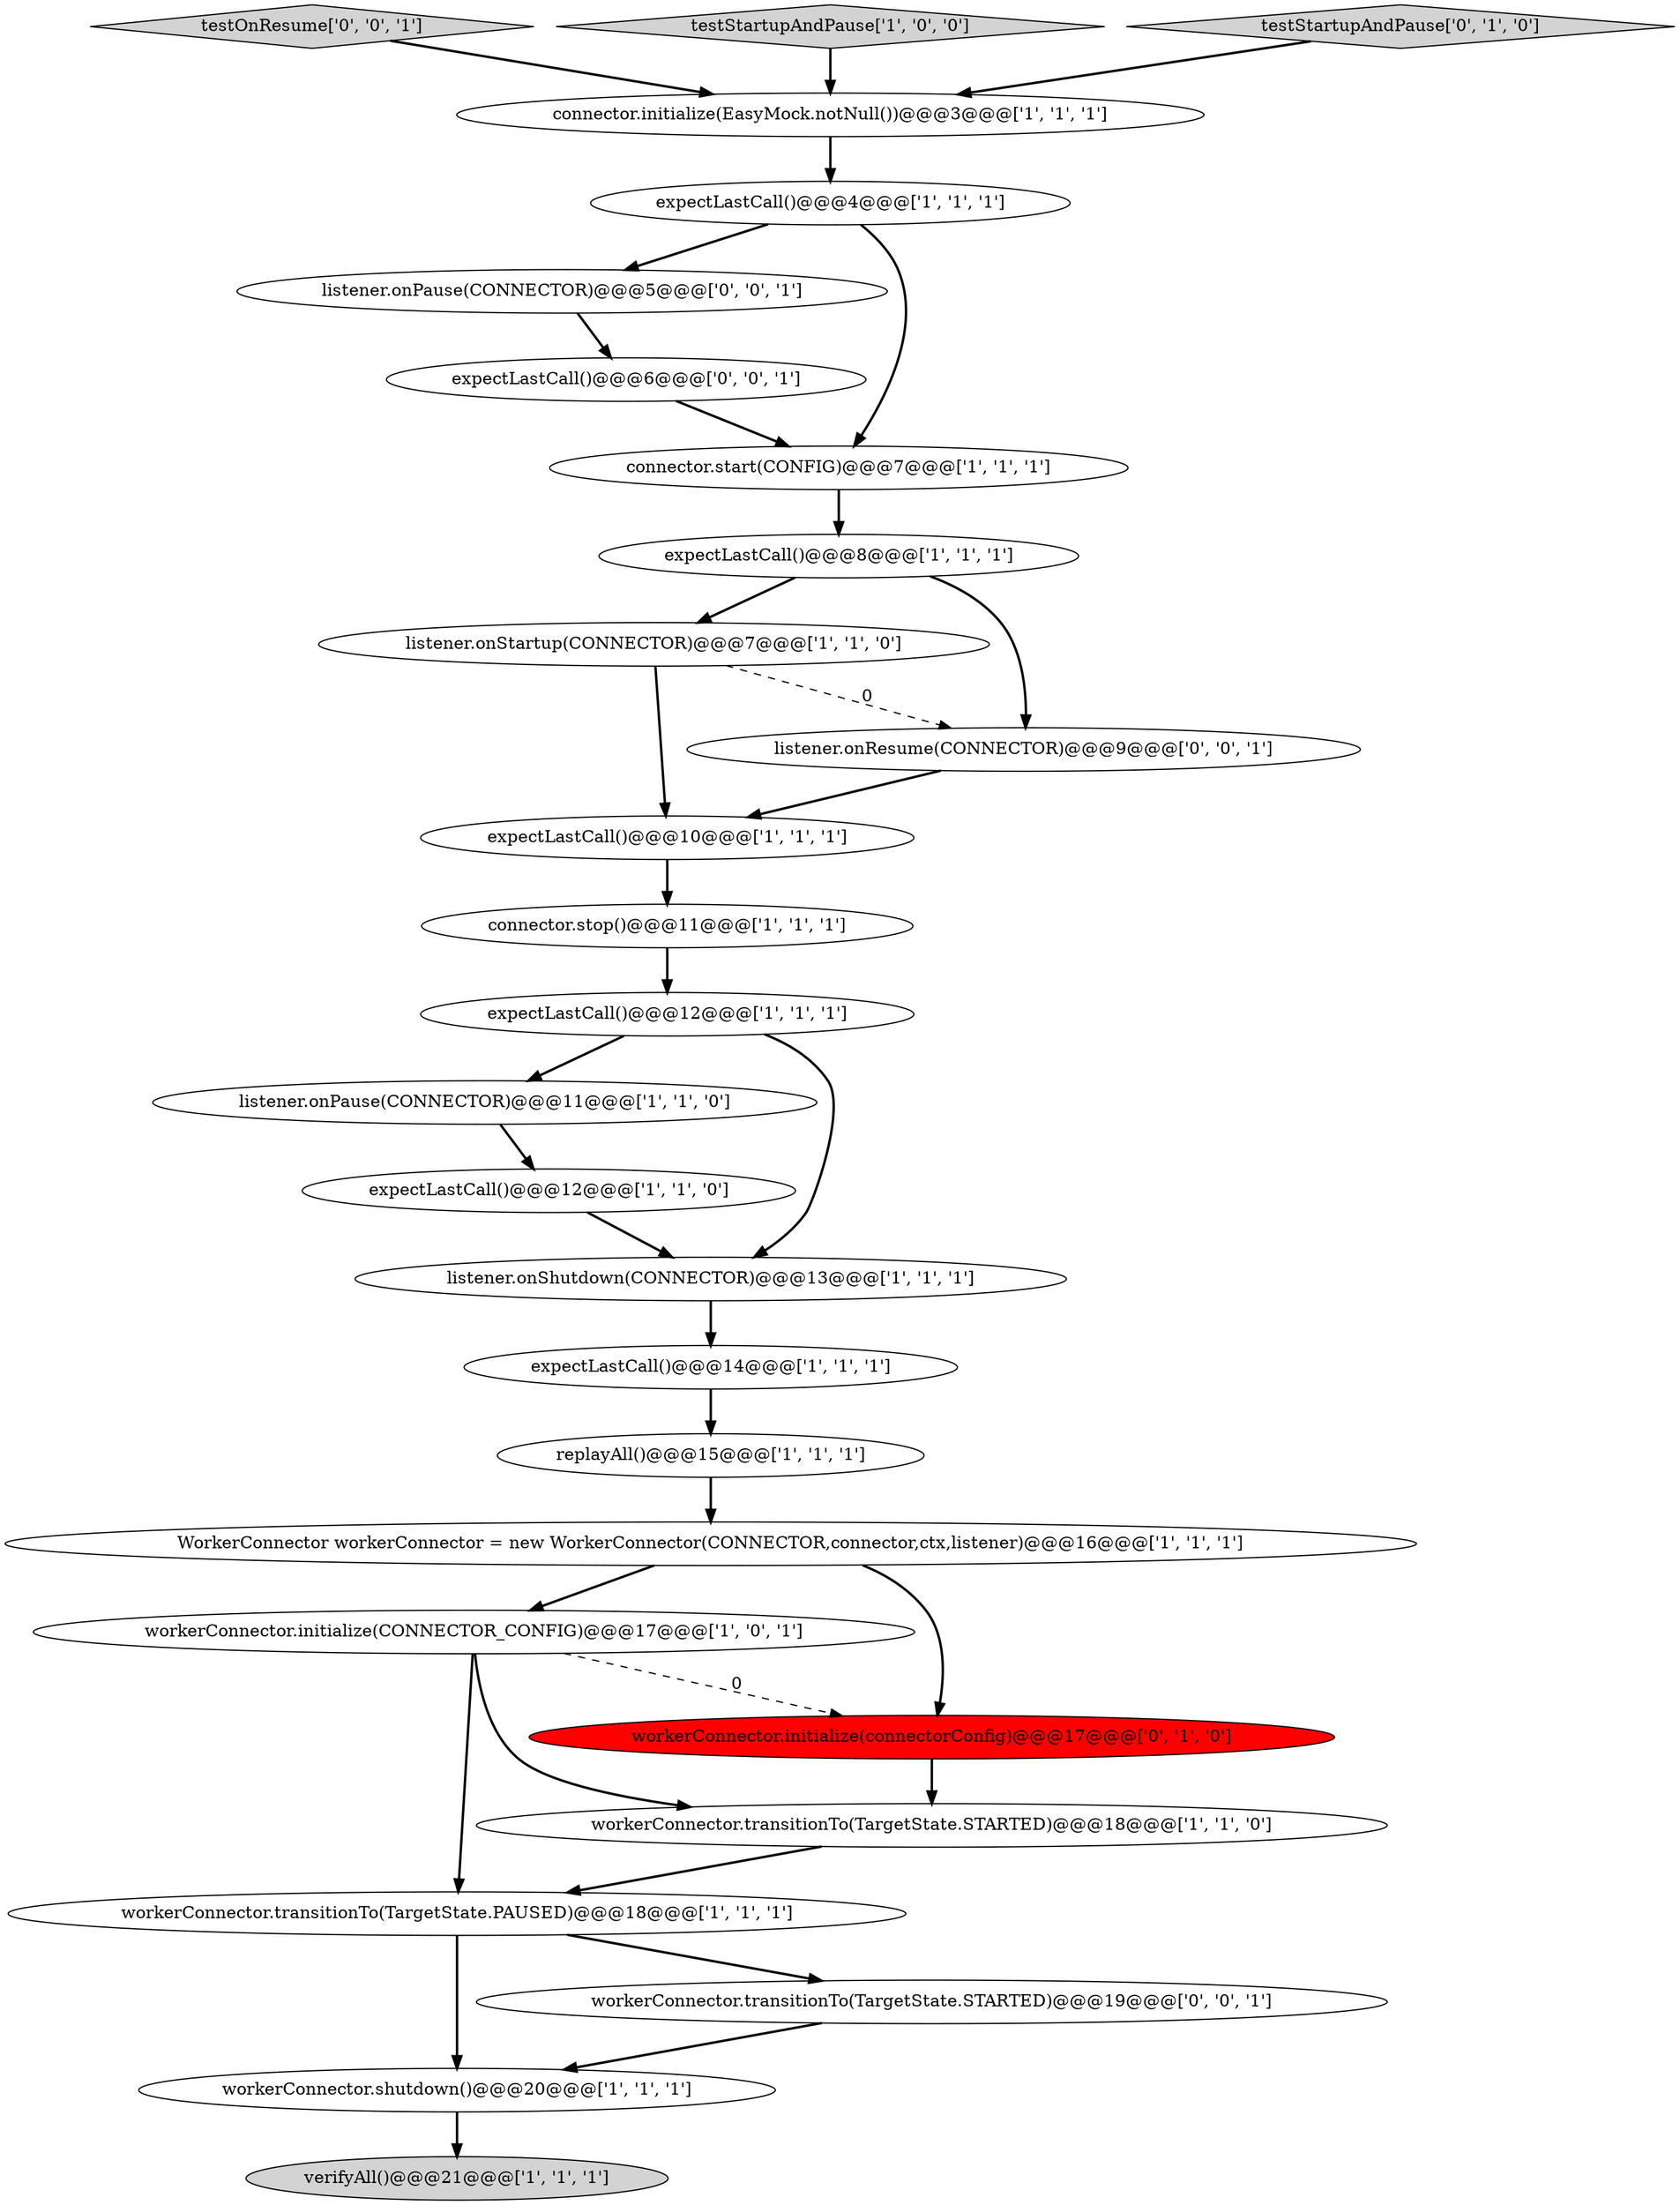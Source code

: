 digraph {
24 [style = filled, label = "listener.onPause(CONNECTOR)@@@5@@@['0', '0', '1']", fillcolor = white, shape = ellipse image = "AAA0AAABBB3BBB"];
3 [style = filled, label = "verifyAll()@@@21@@@['1', '1', '1']", fillcolor = lightgray, shape = ellipse image = "AAA0AAABBB1BBB"];
7 [style = filled, label = "expectLastCall()@@@14@@@['1', '1', '1']", fillcolor = white, shape = ellipse image = "AAA0AAABBB1BBB"];
0 [style = filled, label = "workerConnector.transitionTo(TargetState.PAUSED)@@@18@@@['1', '1', '1']", fillcolor = white, shape = ellipse image = "AAA0AAABBB1BBB"];
19 [style = filled, label = "workerConnector.transitionTo(TargetState.STARTED)@@@18@@@['1', '1', '0']", fillcolor = white, shape = ellipse image = "AAA0AAABBB1BBB"];
10 [style = filled, label = "expectLastCall()@@@8@@@['1', '1', '1']", fillcolor = white, shape = ellipse image = "AAA0AAABBB1BBB"];
8 [style = filled, label = "expectLastCall()@@@12@@@['1', '1', '0']", fillcolor = white, shape = ellipse image = "AAA0AAABBB1BBB"];
1 [style = filled, label = "listener.onPause(CONNECTOR)@@@11@@@['1', '1', '0']", fillcolor = white, shape = ellipse image = "AAA0AAABBB1BBB"];
20 [style = filled, label = "workerConnector.initialize(connectorConfig)@@@17@@@['0', '1', '0']", fillcolor = red, shape = ellipse image = "AAA1AAABBB2BBB"];
18 [style = filled, label = "listener.onStartup(CONNECTOR)@@@7@@@['1', '1', '0']", fillcolor = white, shape = ellipse image = "AAA0AAABBB1BBB"];
4 [style = filled, label = "workerConnector.shutdown()@@@20@@@['1', '1', '1']", fillcolor = white, shape = ellipse image = "AAA0AAABBB1BBB"];
2 [style = filled, label = "expectLastCall()@@@4@@@['1', '1', '1']", fillcolor = white, shape = ellipse image = "AAA0AAABBB1BBB"];
16 [style = filled, label = "WorkerConnector workerConnector = new WorkerConnector(CONNECTOR,connector,ctx,listener)@@@16@@@['1', '1', '1']", fillcolor = white, shape = ellipse image = "AAA0AAABBB1BBB"];
17 [style = filled, label = "expectLastCall()@@@10@@@['1', '1', '1']", fillcolor = white, shape = ellipse image = "AAA0AAABBB1BBB"];
11 [style = filled, label = "replayAll()@@@15@@@['1', '1', '1']", fillcolor = white, shape = ellipse image = "AAA0AAABBB1BBB"];
26 [style = filled, label = "testOnResume['0', '0', '1']", fillcolor = lightgray, shape = diamond image = "AAA0AAABBB3BBB"];
6 [style = filled, label = "workerConnector.initialize(CONNECTOR_CONFIG)@@@17@@@['1', '0', '1']", fillcolor = white, shape = ellipse image = "AAA0AAABBB1BBB"];
23 [style = filled, label = "workerConnector.transitionTo(TargetState.STARTED)@@@19@@@['0', '0', '1']", fillcolor = white, shape = ellipse image = "AAA0AAABBB3BBB"];
12 [style = filled, label = "connector.start(CONFIG)@@@7@@@['1', '1', '1']", fillcolor = white, shape = ellipse image = "AAA0AAABBB1BBB"];
9 [style = filled, label = "testStartupAndPause['1', '0', '0']", fillcolor = lightgray, shape = diamond image = "AAA0AAABBB1BBB"];
21 [style = filled, label = "testStartupAndPause['0', '1', '0']", fillcolor = lightgray, shape = diamond image = "AAA0AAABBB2BBB"];
5 [style = filled, label = "connector.stop()@@@11@@@['1', '1', '1']", fillcolor = white, shape = ellipse image = "AAA0AAABBB1BBB"];
13 [style = filled, label = "listener.onShutdown(CONNECTOR)@@@13@@@['1', '1', '1']", fillcolor = white, shape = ellipse image = "AAA0AAABBB1BBB"];
15 [style = filled, label = "expectLastCall()@@@12@@@['1', '1', '1']", fillcolor = white, shape = ellipse image = "AAA0AAABBB1BBB"];
14 [style = filled, label = "connector.initialize(EasyMock.notNull())@@@3@@@['1', '1', '1']", fillcolor = white, shape = ellipse image = "AAA0AAABBB1BBB"];
22 [style = filled, label = "listener.onResume(CONNECTOR)@@@9@@@['0', '0', '1']", fillcolor = white, shape = ellipse image = "AAA0AAABBB3BBB"];
25 [style = filled, label = "expectLastCall()@@@6@@@['0', '0', '1']", fillcolor = white, shape = ellipse image = "AAA0AAABBB3BBB"];
10->22 [style = bold, label=""];
11->16 [style = bold, label=""];
10->18 [style = bold, label=""];
4->3 [style = bold, label=""];
17->5 [style = bold, label=""];
15->13 [style = bold, label=""];
7->11 [style = bold, label=""];
1->8 [style = bold, label=""];
6->20 [style = dashed, label="0"];
18->22 [style = dashed, label="0"];
16->6 [style = bold, label=""];
26->14 [style = bold, label=""];
23->4 [style = bold, label=""];
18->17 [style = bold, label=""];
5->15 [style = bold, label=""];
6->0 [style = bold, label=""];
6->19 [style = bold, label=""];
2->12 [style = bold, label=""];
19->0 [style = bold, label=""];
12->10 [style = bold, label=""];
0->23 [style = bold, label=""];
25->12 [style = bold, label=""];
0->4 [style = bold, label=""];
13->7 [style = bold, label=""];
24->25 [style = bold, label=""];
9->14 [style = bold, label=""];
22->17 [style = bold, label=""];
14->2 [style = bold, label=""];
2->24 [style = bold, label=""];
20->19 [style = bold, label=""];
16->20 [style = bold, label=""];
8->13 [style = bold, label=""];
21->14 [style = bold, label=""];
15->1 [style = bold, label=""];
}
